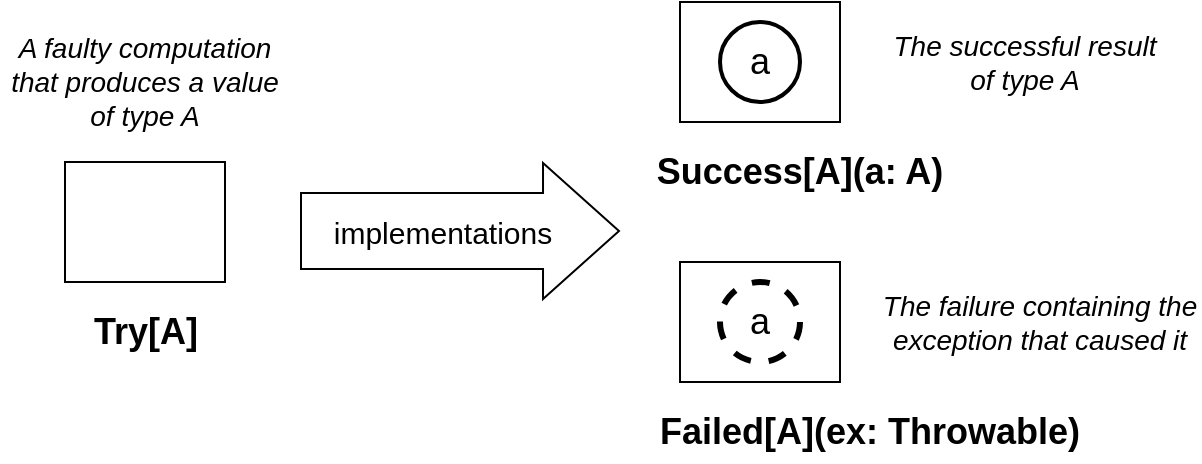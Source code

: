 <mxfile version="17.4.6" type="device" pages="3"><diagram id="RtAuScfQ02huab-QyHi4" name="Try"><mxGraphModel dx="610" dy="793" grid="1" gridSize="10" guides="1" tooltips="1" connect="1" arrows="1" fold="1" page="1" pageScale="1" pageWidth="850" pageHeight="1100" math="0" shadow="0"><root><mxCell id="0"/><mxCell id="1" parent="0"/><mxCell id="sFpmNUemWyJ-F8QfGR6e-1" value="" style="rounded=0;whiteSpace=wrap;html=1;" vertex="1" parent="1"><mxGeometry x="162.5" y="315" width="80" height="60" as="geometry"/></mxCell><mxCell id="sFpmNUemWyJ-F8QfGR6e-2" value="&lt;font style=&quot;font-size: 14px&quot;&gt;&lt;i&gt;A faulty computation that produces a value of type A&lt;/i&gt;&lt;/font&gt;" style="text;html=1;strokeColor=none;fillColor=none;align=center;verticalAlign=middle;whiteSpace=wrap;rounded=0;" vertex="1" parent="1"><mxGeometry x="130" y="260" width="145" height="30" as="geometry"/></mxCell><mxCell id="sFpmNUemWyJ-F8QfGR6e-3" value="&lt;font style=&quot;font-size: 18px&quot;&gt;&lt;b&gt;Try[A]&lt;/b&gt;&lt;/font&gt;" style="text;html=1;strokeColor=none;fillColor=none;align=center;verticalAlign=middle;whiteSpace=wrap;rounded=0;" vertex="1" parent="1"><mxGeometry x="172.5" y="385" width="60" height="30" as="geometry"/></mxCell><mxCell id="sFpmNUemWyJ-F8QfGR6e-4" value="" style="rounded=0;whiteSpace=wrap;html=1;strokeWidth=1;perimeterSpacing=0;" vertex="1" parent="1"><mxGeometry x="470" y="235" width="80" height="60" as="geometry"/></mxCell><mxCell id="sFpmNUemWyJ-F8QfGR6e-6" value="&lt;font style=&quot;font-size: 18px&quot;&gt;a&lt;/font&gt;" style="ellipse;whiteSpace=wrap;html=1;aspect=fixed;strokeWidth=2;" vertex="1" parent="1"><mxGeometry x="490" y="245" width="40" height="40" as="geometry"/></mxCell><mxCell id="sFpmNUemWyJ-F8QfGR6e-11" value="" style="rounded=0;whiteSpace=wrap;html=1;strokeWidth=1;" vertex="1" parent="1"><mxGeometry x="470" y="365" width="80" height="60" as="geometry"/></mxCell><mxCell id="sFpmNUemWyJ-F8QfGR6e-12" value="&lt;font style=&quot;font-size: 18px&quot;&gt;a&lt;/font&gt;" style="ellipse;whiteSpace=wrap;html=1;aspect=fixed;dashed=1;strokeWidth=3;" vertex="1" parent="1"><mxGeometry x="490" y="375" width="40" height="40" as="geometry"/></mxCell><mxCell id="sFpmNUemWyJ-F8QfGR6e-14" value="" style="shape=flexArrow;endArrow=classic;html=1;rounded=0;width=38;endSize=12.33;endWidth=29;" edge="1" parent="1"><mxGeometry width="50" height="50" relative="1" as="geometry"><mxPoint x="280" y="349.5" as="sourcePoint"/><mxPoint x="440" y="349.5" as="targetPoint"/></mxGeometry></mxCell><mxCell id="sFpmNUemWyJ-F8QfGR6e-15" value="&lt;font style=&quot;font-size: 15px&quot;&gt;implementations&lt;/font&gt;" style="edgeLabel;html=1;align=center;verticalAlign=middle;resizable=0;points=[];" vertex="1" connectable="0" parent="sFpmNUemWyJ-F8QfGR6e-14"><mxGeometry x="-0.267" y="-2" relative="1" as="geometry"><mxPoint x="12" y="-2" as="offset"/></mxGeometry></mxCell><mxCell id="sFpmNUemWyJ-F8QfGR6e-16" value="&lt;font style=&quot;font-size: 18px&quot;&gt;&lt;b&gt;Success[A](a: A)&lt;/b&gt;&lt;/font&gt;" style="text;html=1;strokeColor=none;fillColor=none;align=center;verticalAlign=middle;whiteSpace=wrap;rounded=0;" vertex="1" parent="1"><mxGeometry x="450" y="305" width="160" height="30" as="geometry"/></mxCell><mxCell id="sFpmNUemWyJ-F8QfGR6e-17" value="&lt;font style=&quot;font-size: 18px&quot;&gt;&lt;b&gt;Failed[A](ex: Throwable)&lt;/b&gt;&lt;/font&gt;" style="text;html=1;strokeColor=none;fillColor=none;align=center;verticalAlign=middle;whiteSpace=wrap;rounded=0;" vertex="1" parent="1"><mxGeometry x="450" y="435" width="230" height="30" as="geometry"/></mxCell><mxCell id="sFpmNUemWyJ-F8QfGR6e-19" value="&lt;font style=&quot;font-size: 14px&quot;&gt;&lt;i&gt;The successful result of type A&lt;/i&gt;&lt;/font&gt;" style="text;html=1;strokeColor=none;fillColor=none;align=center;verticalAlign=middle;whiteSpace=wrap;rounded=0;" vertex="1" parent="1"><mxGeometry x="570" y="250" width="145" height="30" as="geometry"/></mxCell><mxCell id="sFpmNUemWyJ-F8QfGR6e-20" value="&lt;font style=&quot;font-size: 14px&quot;&gt;&lt;i&gt;The failure containing the exception that caused it&lt;/i&gt;&lt;/font&gt;" style="text;html=1;strokeColor=none;fillColor=none;align=center;verticalAlign=middle;whiteSpace=wrap;rounded=0;" vertex="1" parent="1"><mxGeometry x="570" y="380" width="160" height="30" as="geometry"/></mxCell></root></mxGraphModel></diagram><diagram name="Option" id="lOG6mKKRKxfYIhxsZ3Fo"><mxGraphModel dx="610" dy="793" grid="1" gridSize="10" guides="1" tooltips="1" connect="1" arrows="1" fold="1" page="1" pageScale="1" pageWidth="850" pageHeight="1100" math="0" shadow="0"><root><mxCell id="BVzwQIBxIU0Ox4mw7CHE-0"/><mxCell id="BVzwQIBxIU0Ox4mw7CHE-1" parent="BVzwQIBxIU0Ox4mw7CHE-0"/><mxCell id="BVzwQIBxIU0Ox4mw7CHE-2" value="" style="rounded=0;whiteSpace=wrap;html=1;" vertex="1" parent="BVzwQIBxIU0Ox4mw7CHE-1"><mxGeometry x="162.5" y="315" width="80" height="60" as="geometry"/></mxCell><mxCell id="BVzwQIBxIU0Ox4mw7CHE-3" value="&lt;font style=&quot;font-size: 14px&quot;&gt;&lt;i&gt;Nullable value of type A&lt;/i&gt;&lt;/font&gt;" style="text;html=1;strokeColor=none;fillColor=none;align=center;verticalAlign=middle;whiteSpace=wrap;rounded=0;" vertex="1" parent="BVzwQIBxIU0Ox4mw7CHE-1"><mxGeometry x="127.5" y="270" width="150" height="30" as="geometry"/></mxCell><mxCell id="BVzwQIBxIU0Ox4mw7CHE-4" value="&lt;font style=&quot;font-size: 18px&quot;&gt;&lt;b&gt;Option[A]&lt;/b&gt;&lt;/font&gt;" style="text;html=1;strokeColor=none;fillColor=none;align=center;verticalAlign=middle;whiteSpace=wrap;rounded=0;" vertex="1" parent="BVzwQIBxIU0Ox4mw7CHE-1"><mxGeometry x="172.5" y="385" width="60" height="30" as="geometry"/></mxCell><mxCell id="BVzwQIBxIU0Ox4mw7CHE-5" value="" style="rounded=0;whiteSpace=wrap;html=1;strokeWidth=1;" vertex="1" parent="BVzwQIBxIU0Ox4mw7CHE-1"><mxGeometry x="470" y="235" width="80" height="60" as="geometry"/></mxCell><mxCell id="BVzwQIBxIU0Ox4mw7CHE-6" value="&lt;font style=&quot;font-size: 18px&quot;&gt;a&lt;/font&gt;" style="ellipse;whiteSpace=wrap;html=1;aspect=fixed;strokeWidth=2;" vertex="1" parent="BVzwQIBxIU0Ox4mw7CHE-1"><mxGeometry x="490" y="245" width="40" height="40" as="geometry"/></mxCell><mxCell id="BVzwQIBxIU0Ox4mw7CHE-7" value="" style="rounded=0;whiteSpace=wrap;html=1;strokeWidth=1;" vertex="1" parent="BVzwQIBxIU0Ox4mw7CHE-1"><mxGeometry x="470" y="365" width="80" height="60" as="geometry"/></mxCell><mxCell id="BVzwQIBxIU0Ox4mw7CHE-9" value="" style="shape=flexArrow;endArrow=classic;html=1;rounded=0;width=38;endSize=12.33;endWidth=29;" edge="1" parent="BVzwQIBxIU0Ox4mw7CHE-1"><mxGeometry width="50" height="50" relative="1" as="geometry"><mxPoint x="280" y="349.5" as="sourcePoint"/><mxPoint x="440" y="349.5" as="targetPoint"/></mxGeometry></mxCell><mxCell id="BVzwQIBxIU0Ox4mw7CHE-10" value="&lt;font style=&quot;font-size: 15px&quot;&gt;implementations&lt;/font&gt;" style="edgeLabel;html=1;align=center;verticalAlign=middle;resizable=0;points=[];" vertex="1" connectable="0" parent="BVzwQIBxIU0Ox4mw7CHE-9"><mxGeometry x="-0.267" y="-2" relative="1" as="geometry"><mxPoint x="12" y="-2" as="offset"/></mxGeometry></mxCell><mxCell id="BVzwQIBxIU0Ox4mw7CHE-11" value="&lt;font style=&quot;font-size: 18px&quot;&gt;&lt;b&gt;Some[A](a: A)&lt;/b&gt;&lt;/font&gt;" style="text;html=1;strokeColor=none;fillColor=none;align=center;verticalAlign=middle;whiteSpace=wrap;rounded=0;" vertex="1" parent="BVzwQIBxIU0Ox4mw7CHE-1"><mxGeometry x="450" y="305" width="160" height="30" as="geometry"/></mxCell><mxCell id="BVzwQIBxIU0Ox4mw7CHE-12" value="&lt;font style=&quot;font-size: 18px&quot;&gt;&lt;b&gt;None&lt;/b&gt;&lt;/font&gt;" style="text;html=1;strokeColor=none;fillColor=none;align=center;verticalAlign=middle;whiteSpace=wrap;rounded=0;" vertex="1" parent="BVzwQIBxIU0Ox4mw7CHE-1"><mxGeometry x="450" y="435" width="120" height="30" as="geometry"/></mxCell><mxCell id="BVzwQIBxIU0Ox4mw7CHE-13" value="&lt;font&gt;&lt;i&gt;&lt;span style=&quot;font-size: 14px&quot;&gt;The presence of a nullable value &lt;/span&gt;&lt;font style=&quot;font-size: 18px&quot;&gt;&lt;b&gt;a&lt;/b&gt;&lt;/font&gt;&lt;span style=&quot;font-size: 14px&quot;&gt; of type &lt;/span&gt;&lt;font style=&quot;font-size: 18px&quot;&gt;&lt;b&gt;A&lt;/b&gt;&lt;/font&gt;&lt;/i&gt;&lt;/font&gt;" style="text;html=1;strokeColor=none;fillColor=none;align=left;verticalAlign=middle;whiteSpace=wrap;rounded=0;" vertex="1" parent="BVzwQIBxIU0Ox4mw7CHE-1"><mxGeometry x="570" y="250" width="170" height="30" as="geometry"/></mxCell><mxCell id="BVzwQIBxIU0Ox4mw7CHE-14" value="&lt;font style=&quot;font-size: 14px&quot;&gt;&lt;i&gt;The absence of a nullable value&lt;/i&gt;&lt;/font&gt;" style="text;html=1;strokeColor=none;fillColor=none;align=left;verticalAlign=middle;whiteSpace=wrap;rounded=0;" vertex="1" parent="BVzwQIBxIU0Ox4mw7CHE-1"><mxGeometry x="570" y="380" width="200" height="30" as="geometry"/></mxCell></root></mxGraphModel></diagram><diagram id="Kp7CzaxkNMRykNV4hu11" name="Future"><mxGraphModel dx="610" dy="793" grid="1" gridSize="10" guides="1" tooltips="1" connect="1" arrows="1" fold="1" page="1" pageScale="1" pageWidth="850" pageHeight="1100" math="0" shadow="0"><root><mxCell id="0"/><mxCell id="1" parent="0"/><mxCell id="QFVchen2ZtBGQGy1JMTH-1" value="" style="rounded=0;whiteSpace=wrap;html=1;fontSize=14;strokeWidth=1;" vertex="1" parent="1"><mxGeometry x="520" y="190" width="360" height="300" as="geometry"/></mxCell><mxCell id="pw2vj0VI0NEOfmmqtkep-1" value="&lt;font&gt;Not completed&lt;i&gt;&lt;br&gt;&lt;font style=&quot;font-size: 14px&quot;&gt;value: None&lt;/font&gt;&lt;/i&gt;&lt;/font&gt;" style="rounded=0;whiteSpace=wrap;html=1;fontSize=18;strokeWidth=1;" vertex="1" parent="1"><mxGeometry x="280" y="300" width="190" height="80" as="geometry"/></mxCell><mxCell id="pw2vj0VI0NEOfmmqtkep-2" value="&lt;font&gt;&lt;font style=&quot;font-size: 18px&quot;&gt;Success&lt;/font&gt;&lt;br&gt;&lt;i style=&quot;font-size: 14px&quot;&gt;value: Some(Success(&quot;ResultOfAComputation&quot;))&lt;/i&gt;&lt;/font&gt;" style="rounded=0;whiteSpace=wrap;html=1;fontSize=18;strokeWidth=1;" vertex="1" parent="1"><mxGeometry x="540" y="280" width="320" height="80" as="geometry"/></mxCell><mxCell id="pw2vj0VI0NEOfmmqtkep-3" value="&lt;font&gt;&lt;font style=&quot;font-size: 18px&quot;&gt;Failure&lt;/font&gt;&lt;br&gt;&lt;i style=&quot;font-size: 14px&quot;&gt;value: Some(Failure(Throwable))&lt;/i&gt;&lt;/font&gt;" style="rounded=0;whiteSpace=wrap;html=1;fontSize=18;strokeWidth=1;" vertex="1" parent="1"><mxGeometry x="540" y="390" width="320" height="80" as="geometry"/></mxCell><mxCell id="QFVchen2ZtBGQGy1JMTH-2" value="&lt;font style=&quot;font-size: 16px&quot;&gt;Completed, value: Some&lt;/font&gt;" style="text;html=1;strokeColor=none;fillColor=none;align=center;verticalAlign=middle;whiteSpace=wrap;rounded=0;fontSize=14;" vertex="1" parent="1"><mxGeometry x="602.5" y="200" width="195" height="30" as="geometry"/></mxCell><mxCell id="QFVchen2ZtBGQGy1JMTH-3" value="&lt;font style=&quot;font-size: 21px&quot;&gt;Future stages and their values&lt;/font&gt;" style="text;html=1;strokeColor=none;fillColor=none;align=center;verticalAlign=middle;whiteSpace=wrap;rounded=0;fontSize=16;" vertex="1" parent="1"><mxGeometry x="420" y="120" width="300" height="30" as="geometry"/></mxCell><mxCell id="QFVchen2ZtBGQGy1JMTH-4" value="Time" style="endArrow=classic;html=1;rounded=0;fontSize=18;strokeWidth=3;" edge="1" parent="1"><mxGeometry x="0.018" y="-20" width="50" height="50" relative="1" as="geometry"><mxPoint x="280" y="530" as="sourcePoint"/><mxPoint x="880" y="530" as="targetPoint"/><mxPoint as="offset"/></mxGeometry></mxCell></root></mxGraphModel></diagram></mxfile>